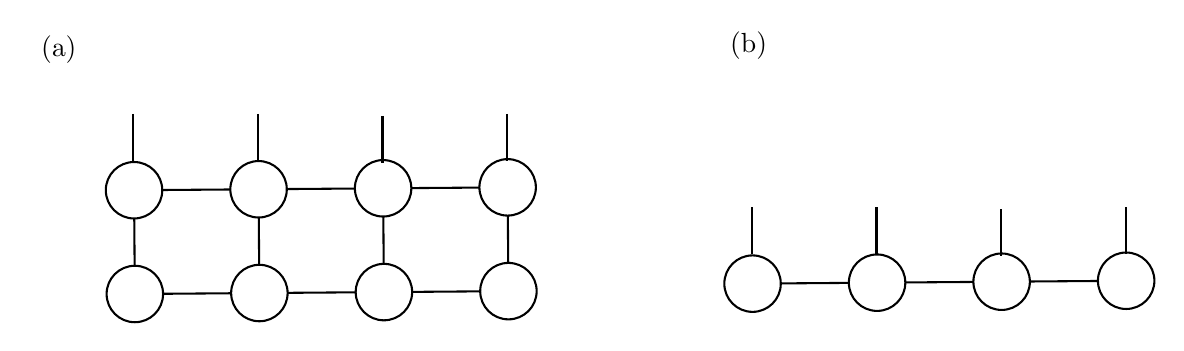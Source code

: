 

\tikzset{every picture/.style={line width=0.75pt}} %set default line width to 0.75pt        

\begin{tikzpicture}[x=0.75pt,y=0.75pt,yscale=-1,xscale=1]
%uncomment if require: \path (0,300); %set diagram left start at 0, and has height of 300

%Straight Lines [id:da9918649825923163] 
\draw    (131,114) -- (131,136.5) ;
%Straight Lines [id:da6053773808858631] 
\draw    (191,114) -- (191,136.5) ;
%Straight Lines [id:da37711992073191336] 
\draw    (251,115) -- (251,137.5) ;
%Straight Lines [id:da9175139805621868] 
\draw    (311,114) -- (311,136.5) ;
%Straight Lines [id:da6139638363637372] 
\draw    (429,159) -- (429,181.5) ;
%Straight Lines [id:da026828220599742547] 
\draw    (489,159) -- (489,181.5) ;
%Straight Lines [id:da7876012708638624] 
\draw    (549,160) -- (549,182.5) ;
%Straight Lines [id:da5468683561812033] 
\draw    (609,159) -- (609,181.5) ;

% Text Node
\draw    (131.3, 150.82) circle [x radius= 13.6, y radius= 13.6]   ;
\draw (125.25,143.26) node [anchor=north west][inner sep=0.75pt]  [rotate=-359.56]  {$$};
% Text Node
\draw    (191.3, 150.36) circle [x radius= 13.6, y radius= 13.6]   ;
\draw (185.25,142.8) node [anchor=north west][inner sep=0.75pt]  [rotate=-359.56]  {$$};
% Text Node
\draw    (251.3, 149.89) circle [x radius= 13.6, y radius= 13.6]   ;
\draw (245.24,142.34) node [anchor=north west][inner sep=0.75pt]  [rotate=-359.56]  {$$};
% Text Node
\draw    (311.3, 149.43) circle [x radius= 13.6, y radius= 13.6]   ;
\draw (305.24,141.88) node [anchor=north west][inner sep=0.75pt]  [rotate=-359.56]  {$$};
% Text Node
\draw    (131.69, 200.81) circle [x radius= 13.6, y radius= 13.6]   ;
\draw (125.63,193.26) node [anchor=north west][inner sep=0.75pt]  [rotate=-359.56]  {$$};
% Text Node
\draw    (191.69, 200.35) circle [x radius= 13.6, y radius= 13.6]   ;
\draw (185.63,192.8) node [anchor=north west][inner sep=0.75pt]  [rotate=-359.56]  {$$};
% Text Node
\draw    (251.69, 199.89) circle [x radius= 13.6, y radius= 13.6]   ;
\draw (245.63,192.34) node [anchor=north west][inner sep=0.75pt]  [rotate=-359.56]  {$$};
% Text Node
\draw    (311.68, 199.43) circle [x radius= 13.6, y radius= 13.6]   ;
\draw (305.63,191.88) node [anchor=north west][inner sep=0.75pt]  [rotate=-359.56]  {$$};
% Text Node
\draw    (429.3, 195.82) circle [x radius= 13.6, y radius= 13.6]   ;
\draw (423.25,188.26) node [anchor=north west][inner sep=0.75pt]  [rotate=-359.56]  {$$};
% Text Node
\draw    (489.3, 195.36) circle [x radius= 13.6, y radius= 13.6]   ;
\draw (483.25,187.8) node [anchor=north west][inner sep=0.75pt]  [rotate=-359.56]  {$$};
% Text Node
\draw    (549.3, 194.89) circle [x radius= 13.6, y radius= 13.6]   ;
\draw (543.24,187.34) node [anchor=north west][inner sep=0.75pt]  [rotate=-359.56]  {$$};
% Text Node
\draw    (609.3, 194.43) circle [x radius= 13.6, y radius= 13.6]   ;
\draw (603.24,186.88) node [anchor=north west][inner sep=0.75pt]  [rotate=-359.56]  {$$};
% Text Node
\draw (85,75) node [anchor=north west][inner sep=0.75pt]   [align=left] {(a)};
% Text Node
\draw (417,73) node [anchor=north west][inner sep=0.75pt]   [align=left] {(b)};
% Connection
\draw    (144.91,150.71) -- (177.7,150.46) ;
% Connection
\draw    (204.9,150.25) -- (237.7,150) ;
% Connection
\draw    (264.9,149.79) -- (297.7,149.54) ;
% Connection
\draw    (145.29,200.71) -- (178.09,200.46) ;
% Connection
\draw    (205.29,200.25) -- (238.08,200) ;
% Connection
\draw    (265.29,199.79) -- (298.08,199.54) ;
% Connection
\draw    (131.41,164.42) -- (131.58,187.21) ;
% Connection
\draw    (191.41,163.96) -- (191.58,186.75) ;
% Connection
\draw    (251.41,163.5) -- (251.58,186.29) ;
% Connection
\draw    (311.4,163.04) -- (311.58,185.83) ;
% Connection
\draw    (442.91,195.71) -- (475.7,195.46) ;
% Connection
\draw    (502.9,195.25) -- (535.7,195) ;
% Connection
\draw    (562.9,194.79) -- (595.7,194.54) ;

\end{tikzpicture}

